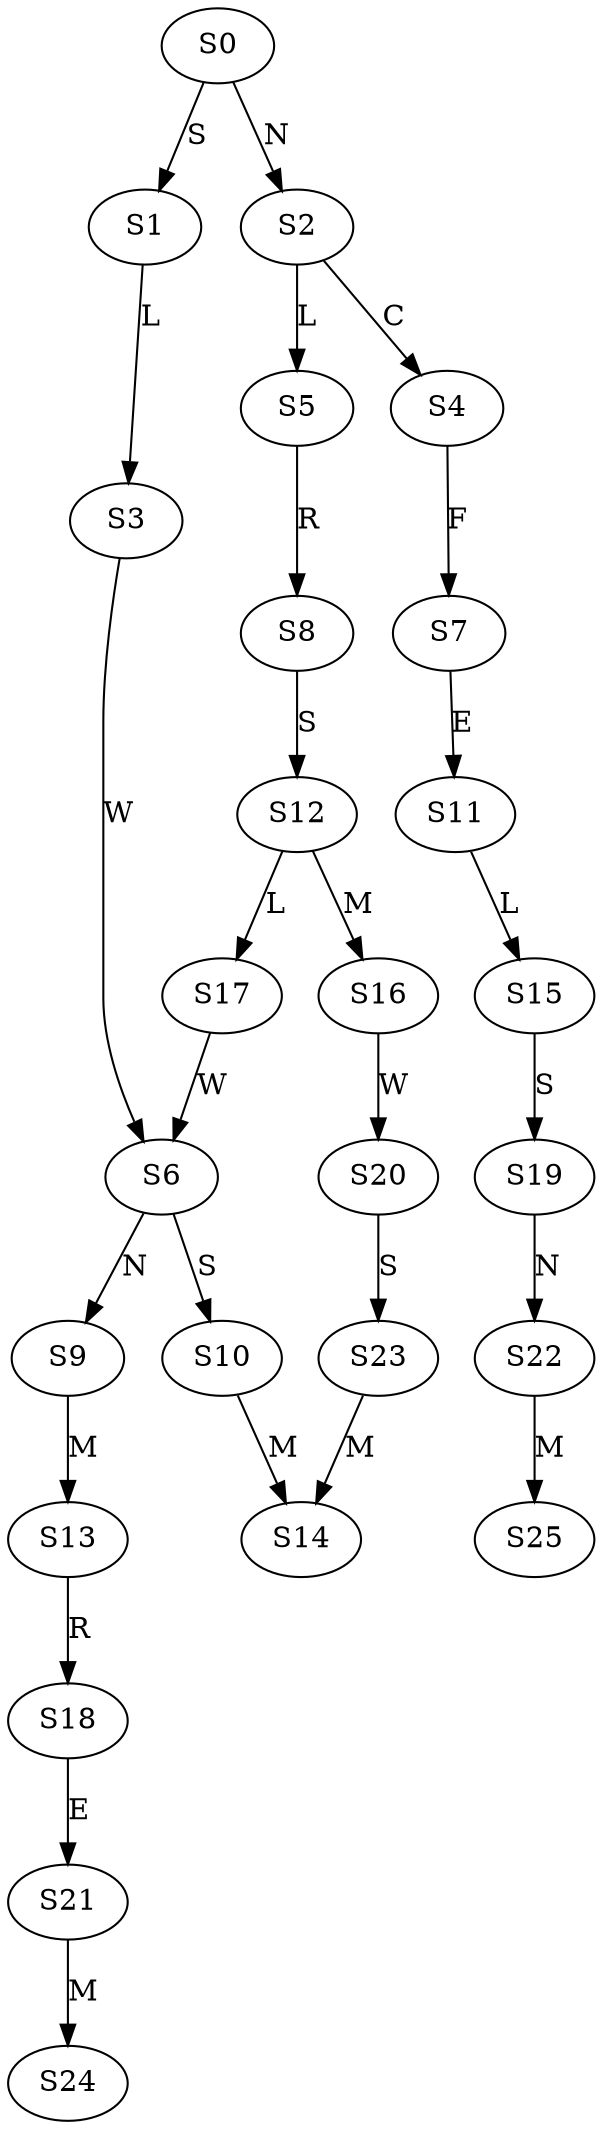 strict digraph  {
	S0 -> S1 [ label = S ];
	S0 -> S2 [ label = N ];
	S1 -> S3 [ label = L ];
	S2 -> S4 [ label = C ];
	S2 -> S5 [ label = L ];
	S3 -> S6 [ label = W ];
	S4 -> S7 [ label = F ];
	S5 -> S8 [ label = R ];
	S6 -> S9 [ label = N ];
	S6 -> S10 [ label = S ];
	S7 -> S11 [ label = E ];
	S8 -> S12 [ label = S ];
	S9 -> S13 [ label = M ];
	S10 -> S14 [ label = M ];
	S11 -> S15 [ label = L ];
	S12 -> S16 [ label = M ];
	S12 -> S17 [ label = L ];
	S13 -> S18 [ label = R ];
	S15 -> S19 [ label = S ];
	S16 -> S20 [ label = W ];
	S17 -> S6 [ label = W ];
	S18 -> S21 [ label = E ];
	S19 -> S22 [ label = N ];
	S20 -> S23 [ label = S ];
	S21 -> S24 [ label = M ];
	S22 -> S25 [ label = M ];
	S23 -> S14 [ label = M ];
}
